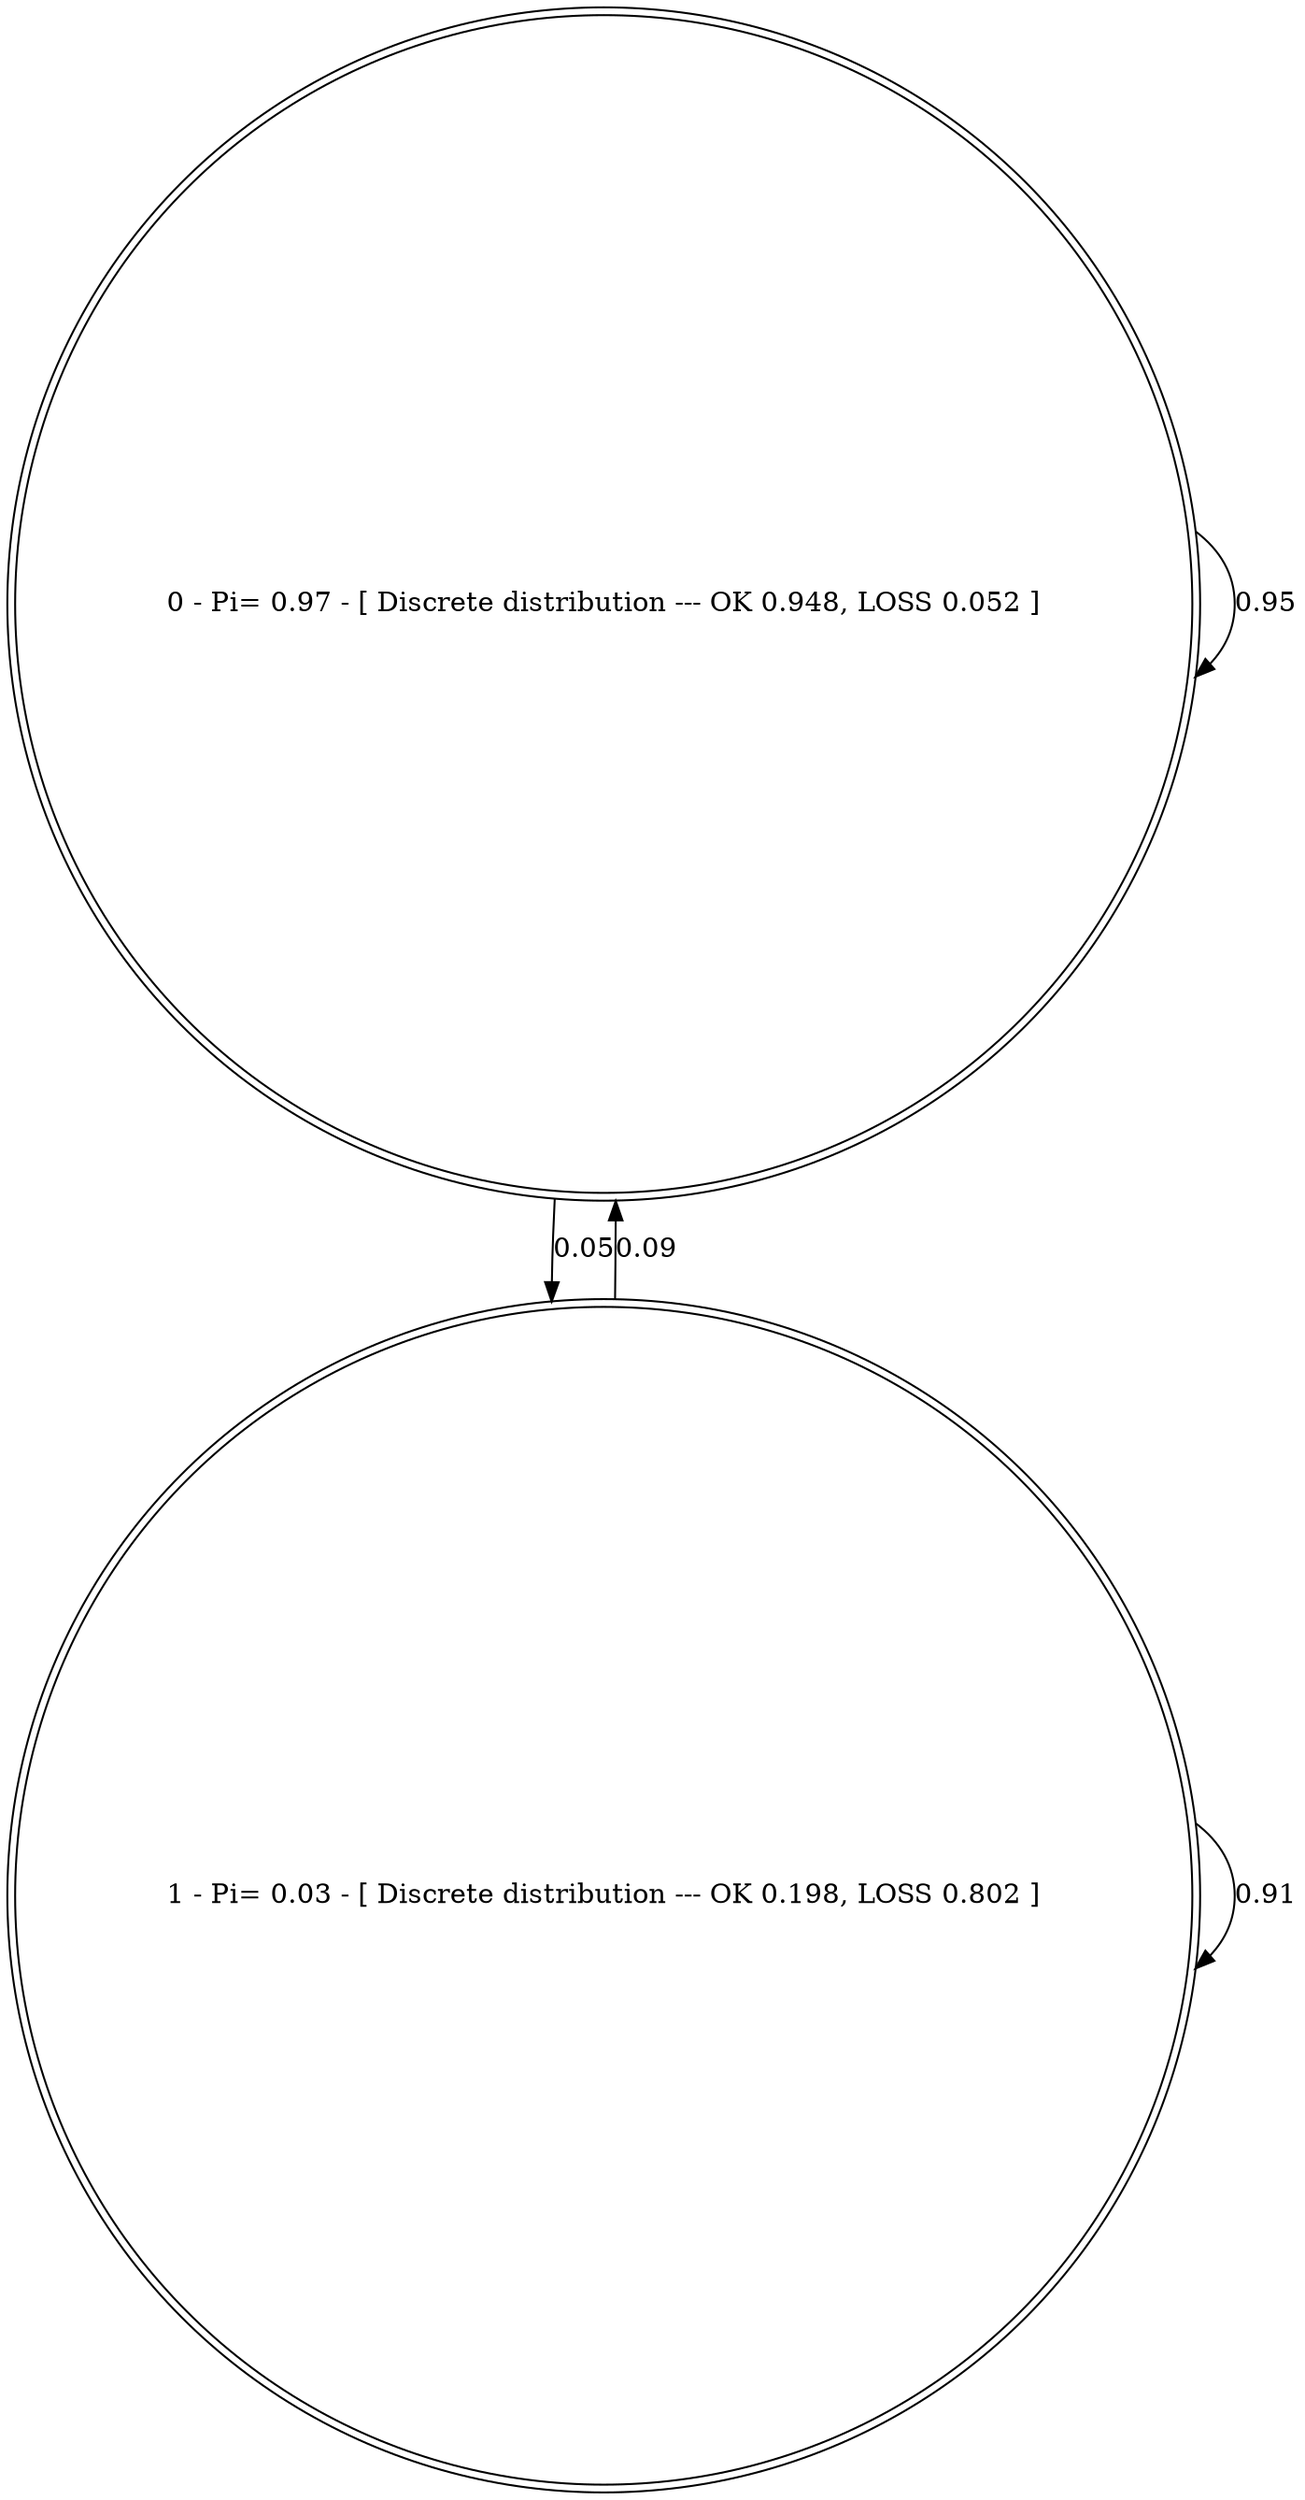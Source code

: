 digraph G {
	0 -> 0 [label=0.95];
	0 -> 1 [label=0.05];
	1 -> 0 [label=0.09];
	1 -> 1 [label=0.91];
	0 [shape=doublecircle, label="0 - Pi= 0.97 - [ Discrete distribution --- OK 0.948, LOSS 0.052 ]"];
	1 [shape=doublecircle, label="1 - Pi= 0.03 - [ Discrete distribution --- OK 0.198, LOSS 0.802 ]"];
}
